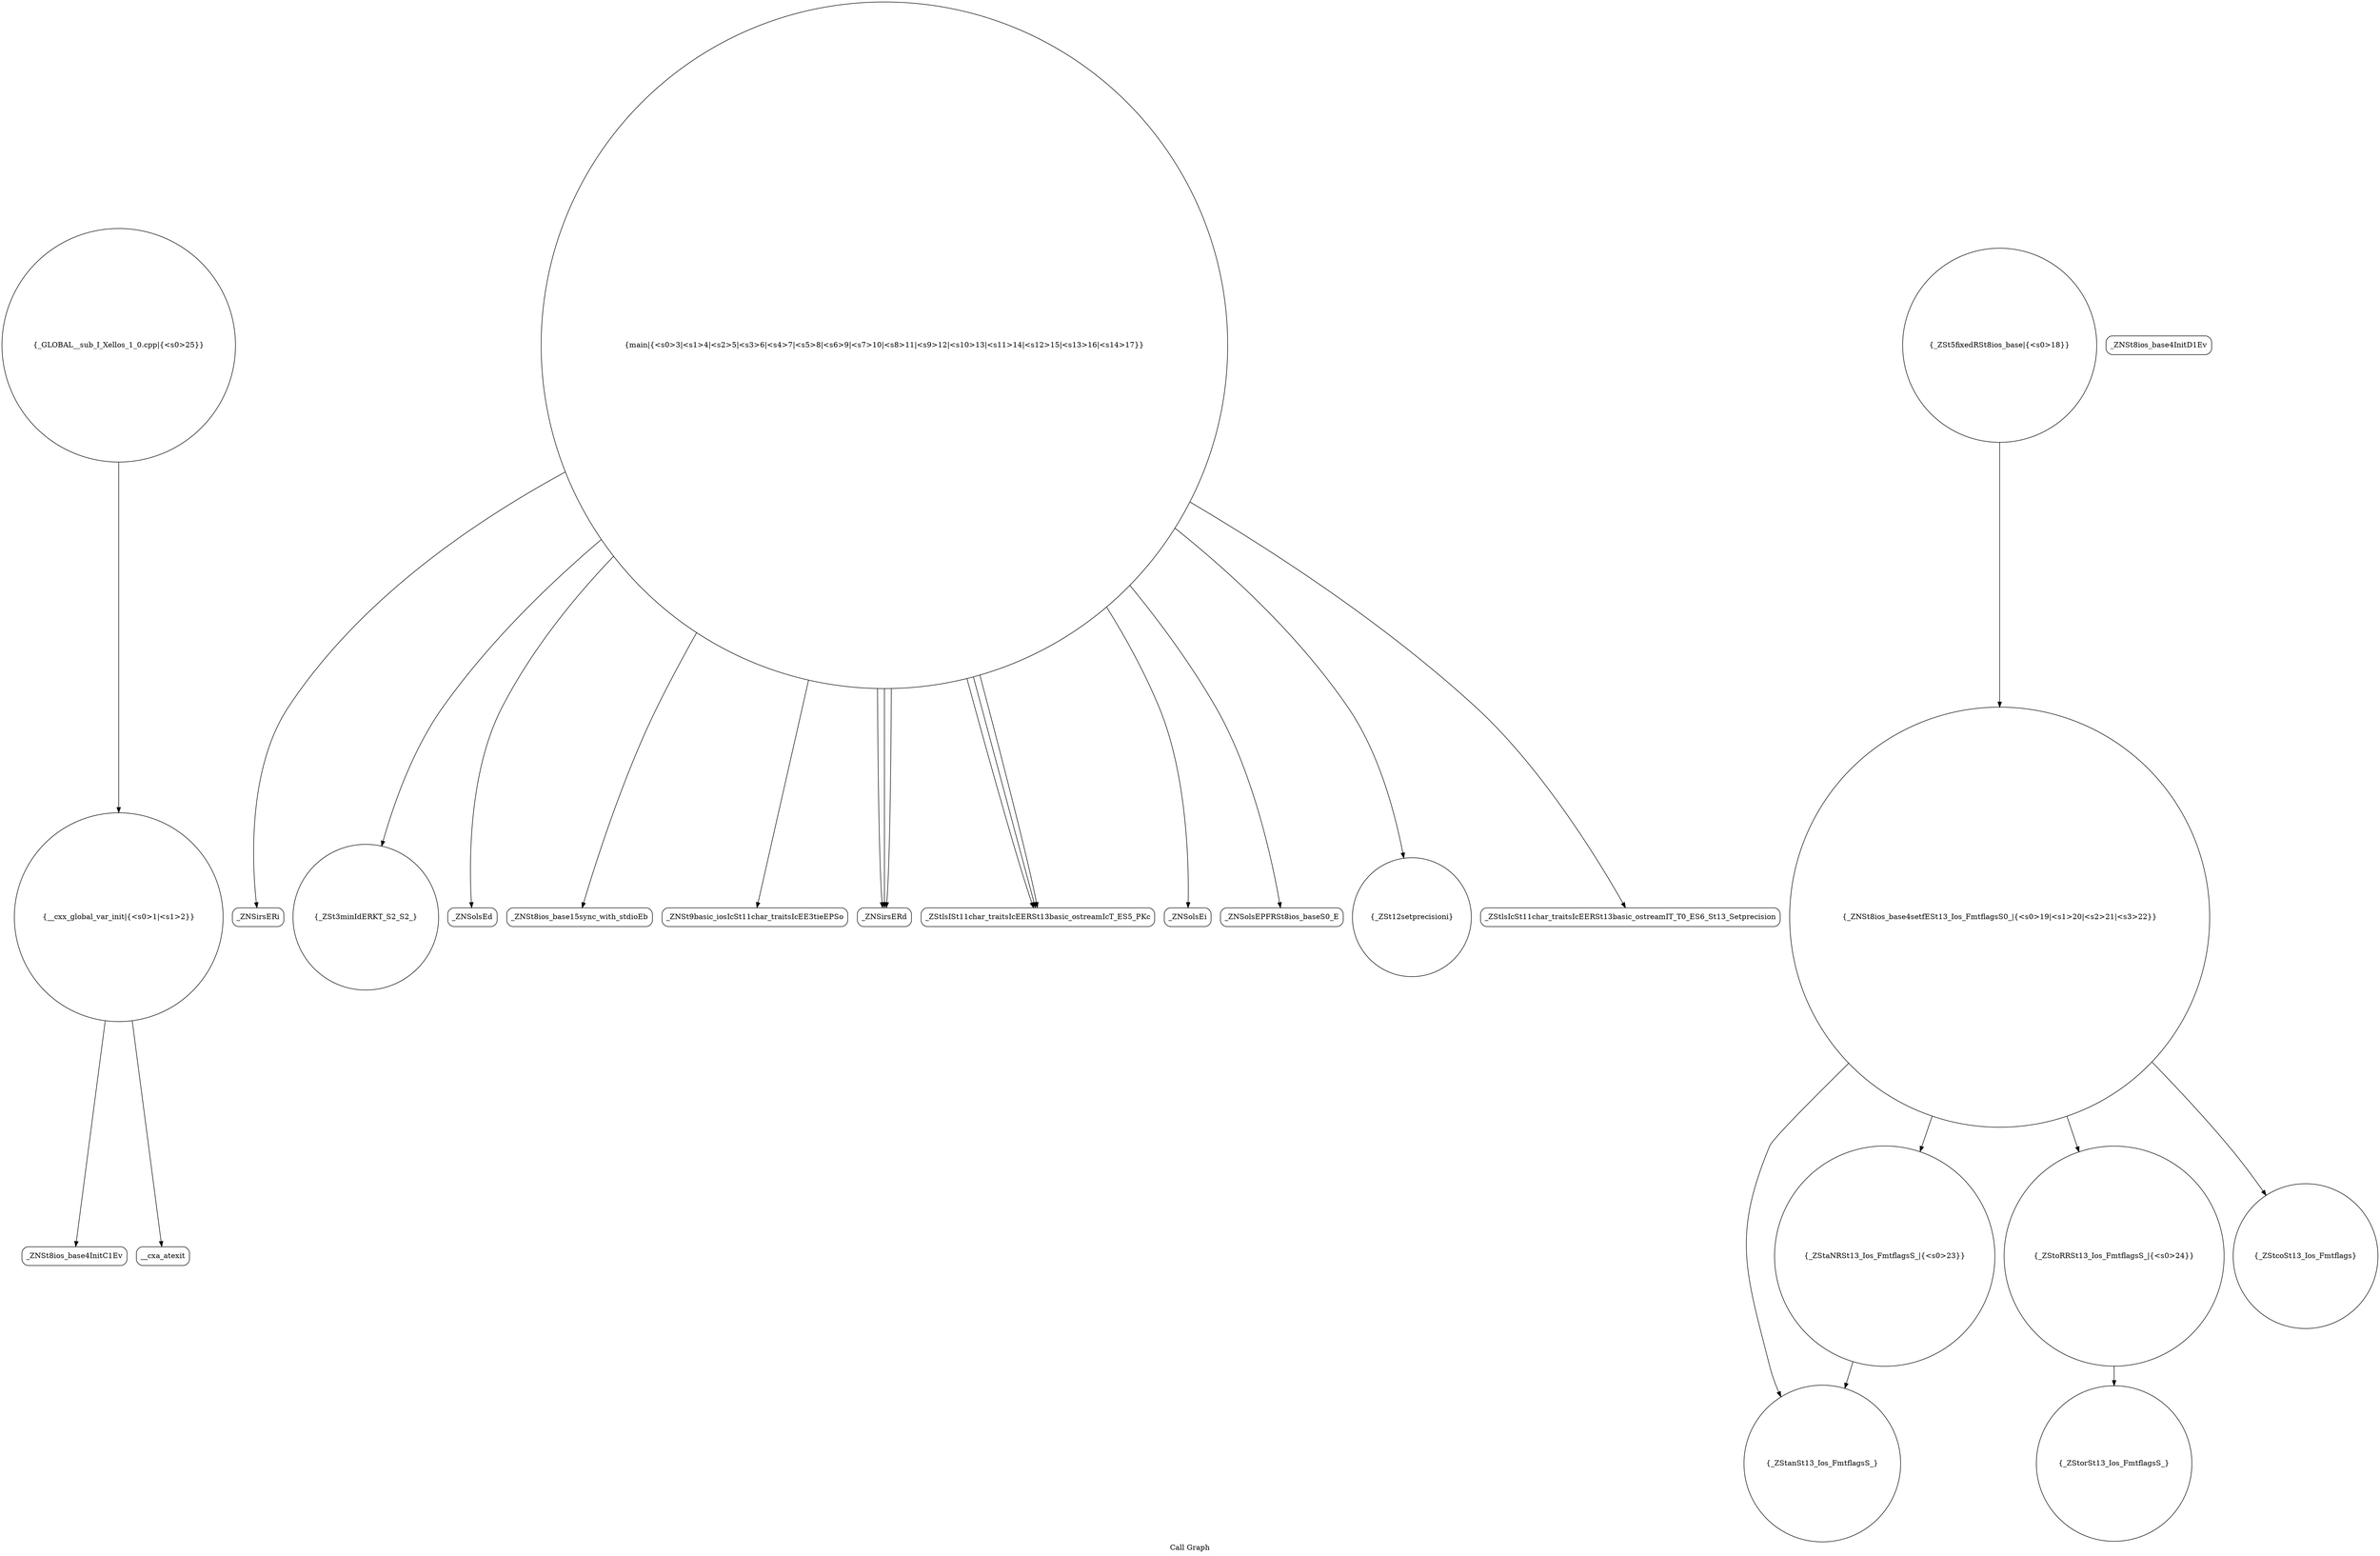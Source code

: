 digraph "Call Graph" {
	label="Call Graph";

	Node0x55aa37d5ed20 [shape=record,shape=circle,label="{__cxx_global_var_init|{<s0>1|<s1>2}}"];
	Node0x55aa37d5ed20:s0 -> Node0x55aa37d5f1b0[color=black];
	Node0x55aa37d5ed20:s1 -> Node0x55aa37d5f2b0[color=black];
	Node0x55aa37d5f4b0 [shape=record,shape=Mrecord,label="{_ZNSirsERi}"];
	Node0x55aa37d5f830 [shape=record,shape=circle,label="{_ZSt5fixedRSt8ios_base|{<s0>18}}"];
	Node0x55aa37d5f830:s0 -> Node0x55aa37d5f9b0[color=black];
	Node0x55aa37d5fbb0 [shape=record,shape=circle,label="{_ZStanSt13_Ios_FmtflagsS_}"];
	Node0x55aa37d5f230 [shape=record,shape=Mrecord,label="{_ZNSt8ios_base4InitD1Ev}"];
	Node0x55aa37d5f5b0 [shape=record,shape=circle,label="{_ZSt3minIdERKT_S2_S2_}"];
	Node0x55aa37d5f930 [shape=record,shape=Mrecord,label="{_ZNSolsEd}"];
	Node0x55aa37d5fcb0 [shape=record,shape=circle,label="{_GLOBAL__sub_I_Xellos_1_0.cpp|{<s0>25}}"];
	Node0x55aa37d5fcb0:s0 -> Node0x55aa37d5ed20[color=black];
	Node0x55aa37d5f330 [shape=record,shape=circle,label="{main|{<s0>3|<s1>4|<s2>5|<s3>6|<s4>7|<s5>8|<s6>9|<s7>10|<s8>11|<s9>12|<s10>13|<s11>14|<s12>15|<s13>16|<s14>17}}"];
	Node0x55aa37d5f330:s0 -> Node0x55aa37d5f3b0[color=black];
	Node0x55aa37d5f330:s1 -> Node0x55aa37d5f430[color=black];
	Node0x55aa37d5f330:s2 -> Node0x55aa37d5f4b0[color=black];
	Node0x55aa37d5f330:s3 -> Node0x55aa37d5f530[color=black];
	Node0x55aa37d5f330:s4 -> Node0x55aa37d5f530[color=black];
	Node0x55aa37d5f330:s5 -> Node0x55aa37d5f530[color=black];
	Node0x55aa37d5f330:s6 -> Node0x55aa37d5f5b0[color=black];
	Node0x55aa37d5f330:s7 -> Node0x55aa37d5f630[color=black];
	Node0x55aa37d5f330:s8 -> Node0x55aa37d5f730[color=black];
	Node0x55aa37d5f330:s9 -> Node0x55aa37d5f630[color=black];
	Node0x55aa37d5f330:s10 -> Node0x55aa37d5f7b0[color=black];
	Node0x55aa37d5f330:s11 -> Node0x55aa37d5f8b0[color=black];
	Node0x55aa37d5f330:s12 -> Node0x55aa37d5f6b0[color=black];
	Node0x55aa37d5f330:s13 -> Node0x55aa37d5f930[color=black];
	Node0x55aa37d5f330:s14 -> Node0x55aa37d5f630[color=black];
	Node0x55aa37d5f6b0 [shape=record,shape=Mrecord,label="{_ZStlsIcSt11char_traitsIcEERSt13basic_ostreamIT_T0_ES6_St13_Setprecision}"];
	Node0x55aa37d5fa30 [shape=record,shape=circle,label="{_ZStaNRSt13_Ios_FmtflagsS_|{<s0>23}}"];
	Node0x55aa37d5fa30:s0 -> Node0x55aa37d5fbb0[color=black];
	Node0x55aa37d5f430 [shape=record,shape=Mrecord,label="{_ZNSt9basic_iosIcSt11char_traitsIcEE3tieEPSo}"];
	Node0x55aa37d5f7b0 [shape=record,shape=Mrecord,label="{_ZNSolsEPFRSt8ios_baseS0_E}"];
	Node0x55aa37d5fb30 [shape=record,shape=circle,label="{_ZStoRRSt13_Ios_FmtflagsS_|{<s0>24}}"];
	Node0x55aa37d5fb30:s0 -> Node0x55aa37d5fc30[color=black];
	Node0x55aa37d5f1b0 [shape=record,shape=Mrecord,label="{_ZNSt8ios_base4InitC1Ev}"];
	Node0x55aa37d5f530 [shape=record,shape=Mrecord,label="{_ZNSirsERd}"];
	Node0x55aa37d5f8b0 [shape=record,shape=circle,label="{_ZSt12setprecisioni}"];
	Node0x55aa37d5fc30 [shape=record,shape=circle,label="{_ZStorSt13_Ios_FmtflagsS_}"];
	Node0x55aa37d5f2b0 [shape=record,shape=Mrecord,label="{__cxa_atexit}"];
	Node0x55aa37d5f630 [shape=record,shape=Mrecord,label="{_ZStlsISt11char_traitsIcEERSt13basic_ostreamIcT_ES5_PKc}"];
	Node0x55aa37d5f9b0 [shape=record,shape=circle,label="{_ZNSt8ios_base4setfESt13_Ios_FmtflagsS0_|{<s0>19|<s1>20|<s2>21|<s3>22}}"];
	Node0x55aa37d5f9b0:s0 -> Node0x55aa37d5fab0[color=black];
	Node0x55aa37d5f9b0:s1 -> Node0x55aa37d5fa30[color=black];
	Node0x55aa37d5f9b0:s2 -> Node0x55aa37d5fbb0[color=black];
	Node0x55aa37d5f9b0:s3 -> Node0x55aa37d5fb30[color=black];
	Node0x55aa37d5f3b0 [shape=record,shape=Mrecord,label="{_ZNSt8ios_base15sync_with_stdioEb}"];
	Node0x55aa37d5f730 [shape=record,shape=Mrecord,label="{_ZNSolsEi}"];
	Node0x55aa37d5fab0 [shape=record,shape=circle,label="{_ZStcoSt13_Ios_Fmtflags}"];
}
